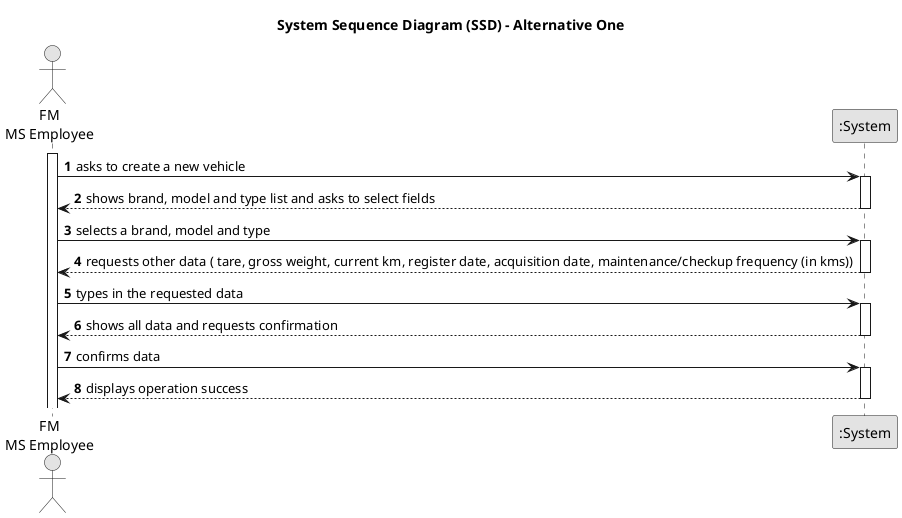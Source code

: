 @startuml
skinparam monochrome true
skinparam packageStyle rectangle
skinparam shadowing false

title System Sequence Diagram (SSD) - Alternative One

autonumber

actor "FM\nMS Employee" as Employee
participant ":System" as System

activate Employee

    Employee -> System : asks to create a new vehicle
    activate System

        System --> Employee : shows brand, model and type list and asks to select fields
    deactivate System


    Employee -> System : selects a brand, model and type
    activate System

        System --> Employee : requests other data ( tare, gross weight, current km, register date, acquisition date, maintenance/checkup frequency (in kms))
    deactivate System

    Employee -> System : types in the requested data
    activate System

        System --> Employee : shows all data and requests confirmation
    deactivate System

    Employee -> System : confirms data
    activate System

        System --> Employee : displays operation success
    deactivate System

@enduml